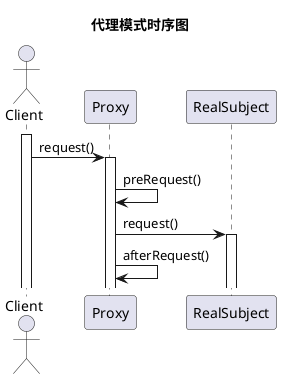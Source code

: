 @startuml
title 代理模式时序图

actor Client
participant Proxy
participant RealSubject

activate Client
Client -> Proxy: request()
activate Proxy
Proxy -> Proxy: preRequest()
Proxy -> RealSubject: request()
activate RealSubject
Proxy -> Proxy: afterRequest()
@enduml